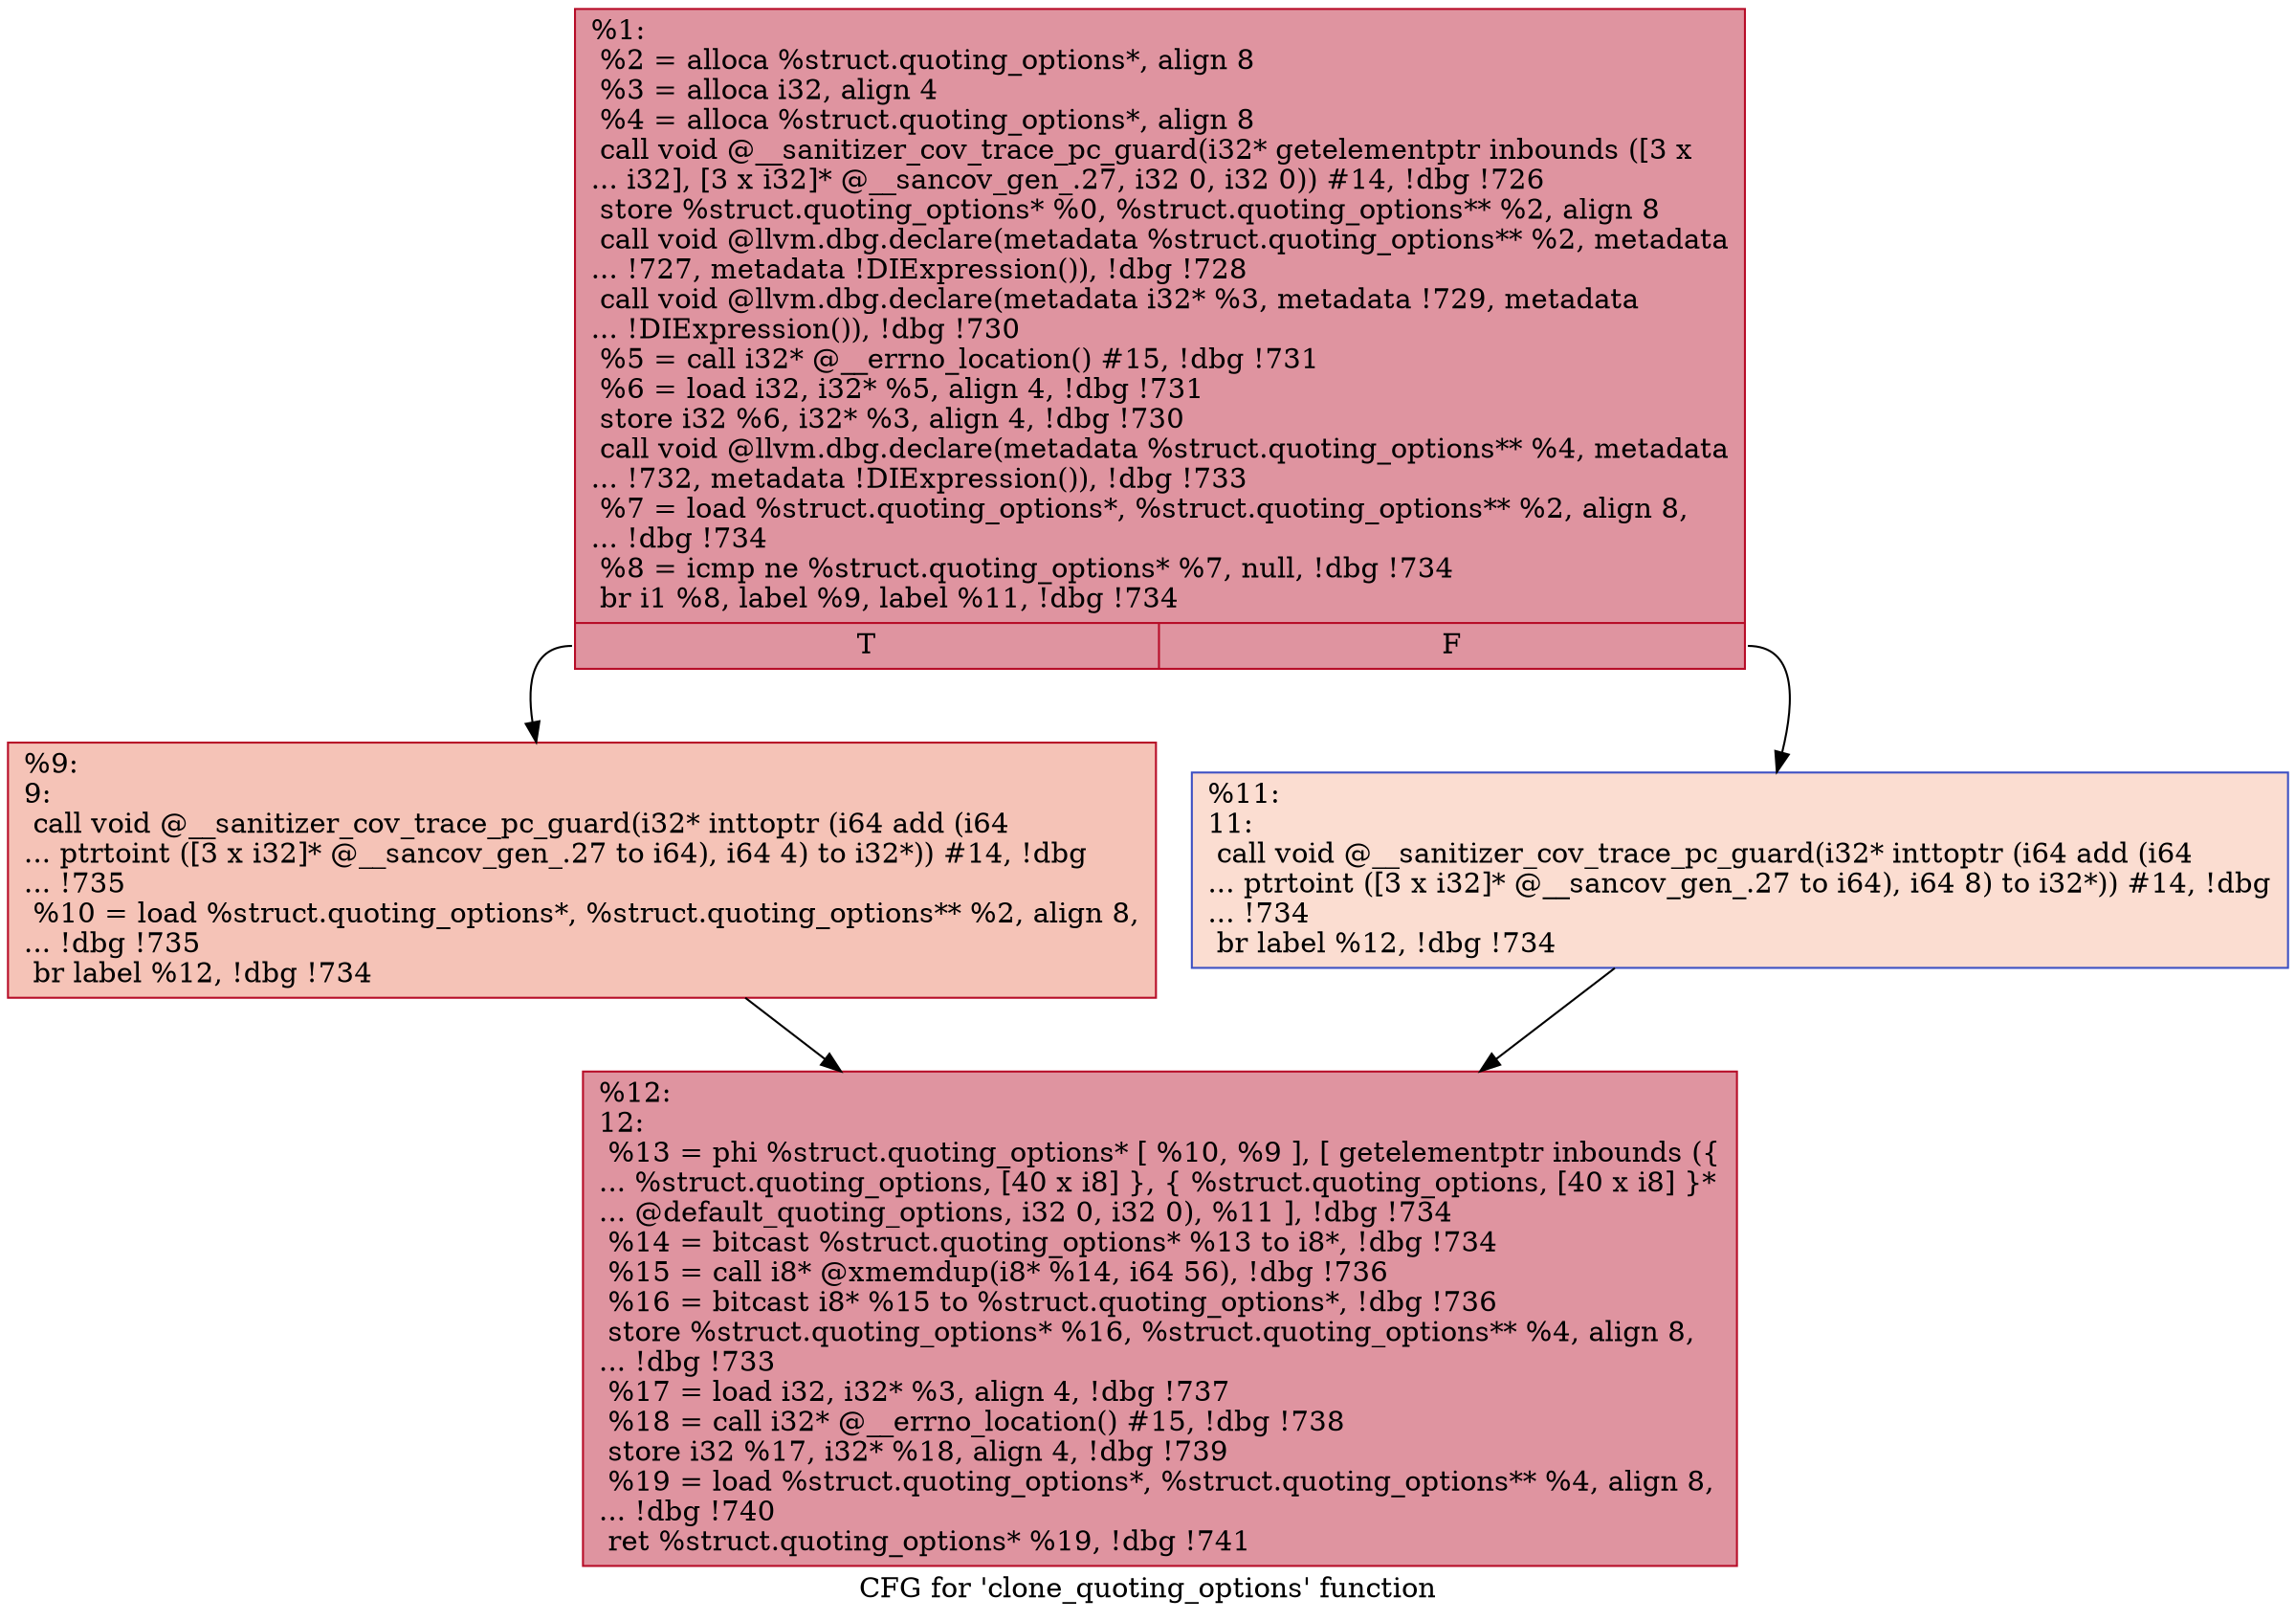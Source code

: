 digraph "CFG for 'clone_quoting_options' function" {
	label="CFG for 'clone_quoting_options' function";

	Node0x555ee4fa2310 [shape=record,color="#b70d28ff", style=filled, fillcolor="#b70d2870",label="{%1:\l  %2 = alloca %struct.quoting_options*, align 8\l  %3 = alloca i32, align 4\l  %4 = alloca %struct.quoting_options*, align 8\l  call void @__sanitizer_cov_trace_pc_guard(i32* getelementptr inbounds ([3 x\l... i32], [3 x i32]* @__sancov_gen_.27, i32 0, i32 0)) #14, !dbg !726\l  store %struct.quoting_options* %0, %struct.quoting_options** %2, align 8\l  call void @llvm.dbg.declare(metadata %struct.quoting_options** %2, metadata\l... !727, metadata !DIExpression()), !dbg !728\l  call void @llvm.dbg.declare(metadata i32* %3, metadata !729, metadata\l... !DIExpression()), !dbg !730\l  %5 = call i32* @__errno_location() #15, !dbg !731\l  %6 = load i32, i32* %5, align 4, !dbg !731\l  store i32 %6, i32* %3, align 4, !dbg !730\l  call void @llvm.dbg.declare(metadata %struct.quoting_options** %4, metadata\l... !732, metadata !DIExpression()), !dbg !733\l  %7 = load %struct.quoting_options*, %struct.quoting_options** %2, align 8,\l... !dbg !734\l  %8 = icmp ne %struct.quoting_options* %7, null, !dbg !734\l  br i1 %8, label %9, label %11, !dbg !734\l|{<s0>T|<s1>F}}"];
	Node0x555ee4fa2310:s0 -> Node0x555ee4fa2530;
	Node0x555ee4fa2310:s1 -> Node0x555ee4fa2580;
	Node0x555ee4fa2530 [shape=record,color="#b70d28ff", style=filled, fillcolor="#e8765c70",label="{%9:\l9:                                                \l  call void @__sanitizer_cov_trace_pc_guard(i32* inttoptr (i64 add (i64\l... ptrtoint ([3 x i32]* @__sancov_gen_.27 to i64), i64 4) to i32*)) #14, !dbg\l... !735\l  %10 = load %struct.quoting_options*, %struct.quoting_options** %2, align 8,\l... !dbg !735\l  br label %12, !dbg !734\l}"];
	Node0x555ee4fa2530 -> Node0x555ee4fa25d0;
	Node0x555ee4fa2580 [shape=record,color="#3d50c3ff", style=filled, fillcolor="#f7b39670",label="{%11:\l11:                                               \l  call void @__sanitizer_cov_trace_pc_guard(i32* inttoptr (i64 add (i64\l... ptrtoint ([3 x i32]* @__sancov_gen_.27 to i64), i64 8) to i32*)) #14, !dbg\l... !734\l  br label %12, !dbg !734\l}"];
	Node0x555ee4fa2580 -> Node0x555ee4fa25d0;
	Node0x555ee4fa25d0 [shape=record,color="#b70d28ff", style=filled, fillcolor="#b70d2870",label="{%12:\l12:                                               \l  %13 = phi %struct.quoting_options* [ %10, %9 ], [ getelementptr inbounds (\{\l... %struct.quoting_options, [40 x i8] \}, \{ %struct.quoting_options, [40 x i8] \}*\l... @default_quoting_options, i32 0, i32 0), %11 ], !dbg !734\l  %14 = bitcast %struct.quoting_options* %13 to i8*, !dbg !734\l  %15 = call i8* @xmemdup(i8* %14, i64 56), !dbg !736\l  %16 = bitcast i8* %15 to %struct.quoting_options*, !dbg !736\l  store %struct.quoting_options* %16, %struct.quoting_options** %4, align 8,\l... !dbg !733\l  %17 = load i32, i32* %3, align 4, !dbg !737\l  %18 = call i32* @__errno_location() #15, !dbg !738\l  store i32 %17, i32* %18, align 4, !dbg !739\l  %19 = load %struct.quoting_options*, %struct.quoting_options** %4, align 8,\l... !dbg !740\l  ret %struct.quoting_options* %19, !dbg !741\l}"];
}
